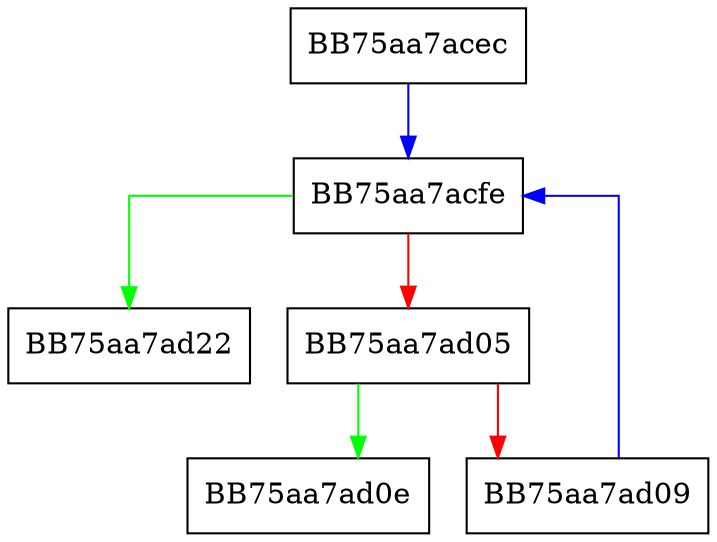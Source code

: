 digraph GetName {
  node [shape="box"];
  graph [splines=ortho];
  BB75aa7acec -> BB75aa7acfe [color="blue"];
  BB75aa7acfe -> BB75aa7ad22 [color="green"];
  BB75aa7acfe -> BB75aa7ad05 [color="red"];
  BB75aa7ad05 -> BB75aa7ad0e [color="green"];
  BB75aa7ad05 -> BB75aa7ad09 [color="red"];
  BB75aa7ad09 -> BB75aa7acfe [color="blue"];
}